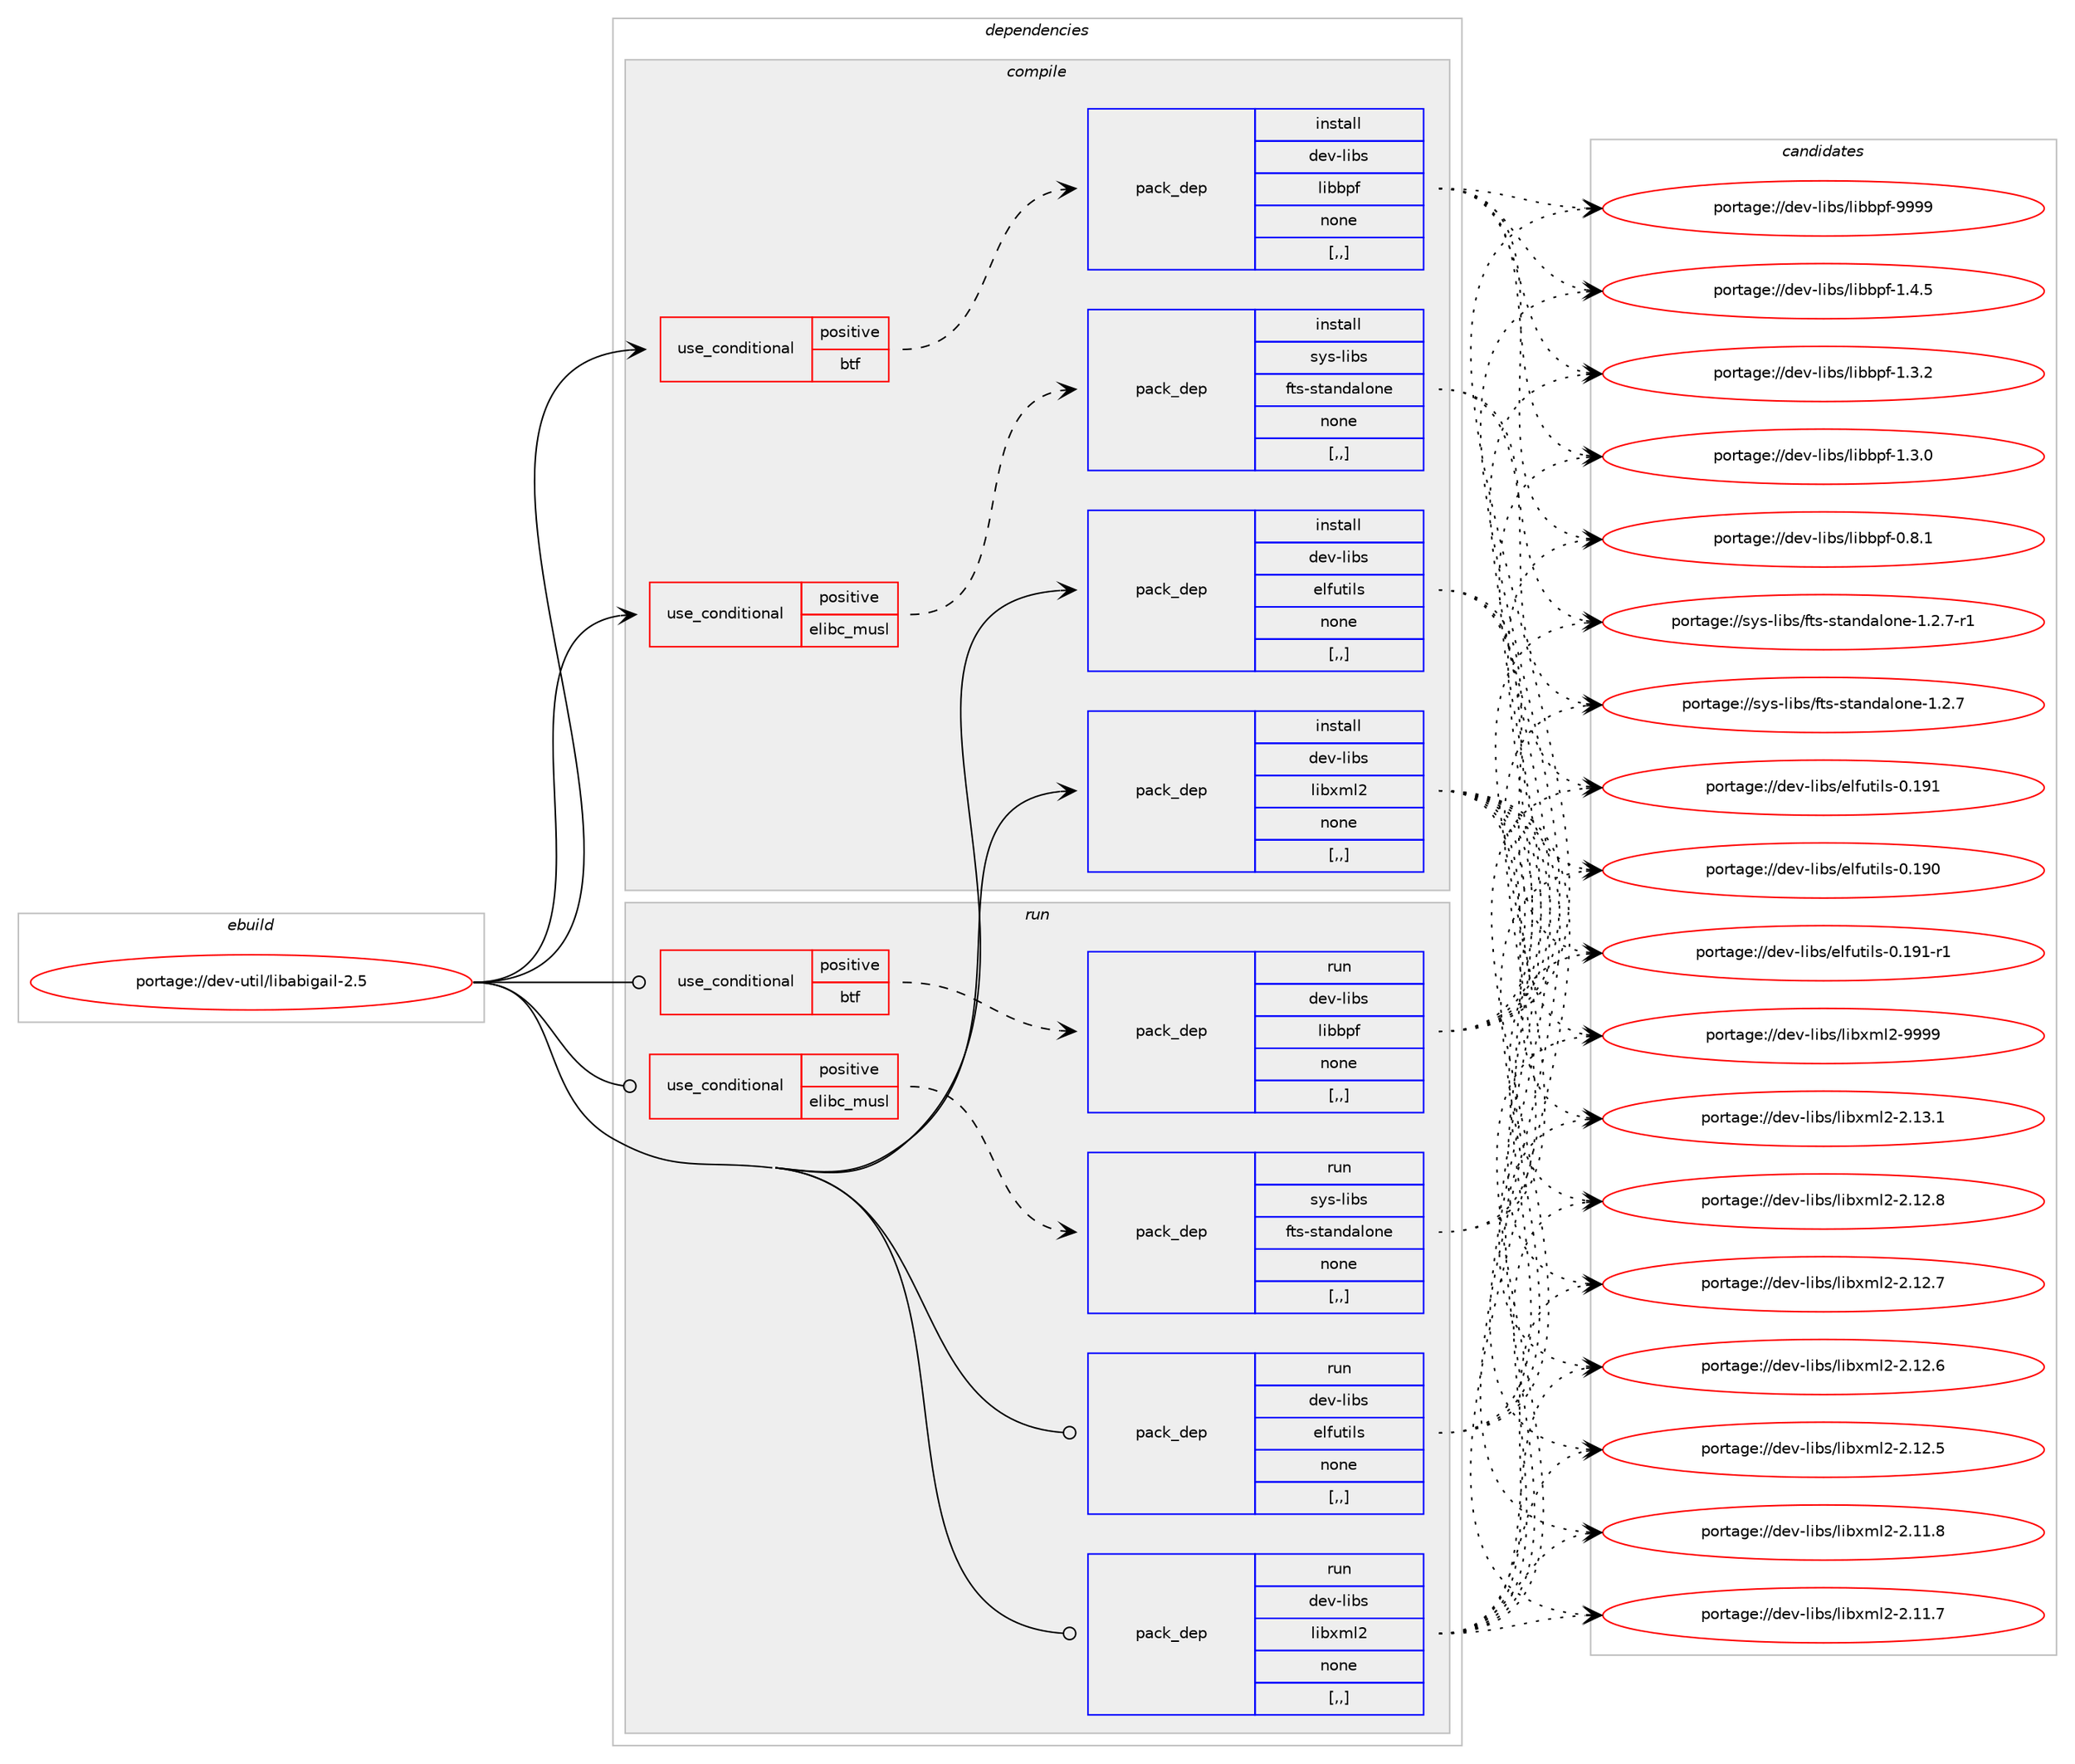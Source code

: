 digraph prolog {

# *************
# Graph options
# *************

newrank=true;
concentrate=true;
compound=true;
graph [rankdir=LR,fontname=Helvetica,fontsize=10,ranksep=1.5];#, ranksep=2.5, nodesep=0.2];
edge  [arrowhead=vee];
node  [fontname=Helvetica,fontsize=10];

# **********
# The ebuild
# **********

subgraph cluster_leftcol {
color=gray;
label=<<i>ebuild</i>>;
id [label="portage://dev-util/libabigail-2.5", color=red, width=4, href="../dev-util/libabigail-2.5.svg"];
}

# ****************
# The dependencies
# ****************

subgraph cluster_midcol {
color=gray;
label=<<i>dependencies</i>>;
subgraph cluster_compile {
fillcolor="#eeeeee";
style=filled;
label=<<i>compile</i>>;
subgraph cond60835 {
dependency216414 [label=<<TABLE BORDER="0" CELLBORDER="1" CELLSPACING="0" CELLPADDING="4"><TR><TD ROWSPAN="3" CELLPADDING="10">use_conditional</TD></TR><TR><TD>positive</TD></TR><TR><TD>btf</TD></TR></TABLE>>, shape=none, color=red];
subgraph pack154146 {
dependency216415 [label=<<TABLE BORDER="0" CELLBORDER="1" CELLSPACING="0" CELLPADDING="4" WIDTH="220"><TR><TD ROWSPAN="6" CELLPADDING="30">pack_dep</TD></TR><TR><TD WIDTH="110">install</TD></TR><TR><TD>dev-libs</TD></TR><TR><TD>libbpf</TD></TR><TR><TD>none</TD></TR><TR><TD>[,,]</TD></TR></TABLE>>, shape=none, color=blue];
}
dependency216414:e -> dependency216415:w [weight=20,style="dashed",arrowhead="vee"];
}
id:e -> dependency216414:w [weight=20,style="solid",arrowhead="vee"];
subgraph cond60836 {
dependency216416 [label=<<TABLE BORDER="0" CELLBORDER="1" CELLSPACING="0" CELLPADDING="4"><TR><TD ROWSPAN="3" CELLPADDING="10">use_conditional</TD></TR><TR><TD>positive</TD></TR><TR><TD>elibc_musl</TD></TR></TABLE>>, shape=none, color=red];
subgraph pack154147 {
dependency216417 [label=<<TABLE BORDER="0" CELLBORDER="1" CELLSPACING="0" CELLPADDING="4" WIDTH="220"><TR><TD ROWSPAN="6" CELLPADDING="30">pack_dep</TD></TR><TR><TD WIDTH="110">install</TD></TR><TR><TD>sys-libs</TD></TR><TR><TD>fts-standalone</TD></TR><TR><TD>none</TD></TR><TR><TD>[,,]</TD></TR></TABLE>>, shape=none, color=blue];
}
dependency216416:e -> dependency216417:w [weight=20,style="dashed",arrowhead="vee"];
}
id:e -> dependency216416:w [weight=20,style="solid",arrowhead="vee"];
subgraph pack154148 {
dependency216418 [label=<<TABLE BORDER="0" CELLBORDER="1" CELLSPACING="0" CELLPADDING="4" WIDTH="220"><TR><TD ROWSPAN="6" CELLPADDING="30">pack_dep</TD></TR><TR><TD WIDTH="110">install</TD></TR><TR><TD>dev-libs</TD></TR><TR><TD>elfutils</TD></TR><TR><TD>none</TD></TR><TR><TD>[,,]</TD></TR></TABLE>>, shape=none, color=blue];
}
id:e -> dependency216418:w [weight=20,style="solid",arrowhead="vee"];
subgraph pack154149 {
dependency216419 [label=<<TABLE BORDER="0" CELLBORDER="1" CELLSPACING="0" CELLPADDING="4" WIDTH="220"><TR><TD ROWSPAN="6" CELLPADDING="30">pack_dep</TD></TR><TR><TD WIDTH="110">install</TD></TR><TR><TD>dev-libs</TD></TR><TR><TD>libxml2</TD></TR><TR><TD>none</TD></TR><TR><TD>[,,]</TD></TR></TABLE>>, shape=none, color=blue];
}
id:e -> dependency216419:w [weight=20,style="solid",arrowhead="vee"];
}
subgraph cluster_compileandrun {
fillcolor="#eeeeee";
style=filled;
label=<<i>compile and run</i>>;
}
subgraph cluster_run {
fillcolor="#eeeeee";
style=filled;
label=<<i>run</i>>;
subgraph cond60837 {
dependency216420 [label=<<TABLE BORDER="0" CELLBORDER="1" CELLSPACING="0" CELLPADDING="4"><TR><TD ROWSPAN="3" CELLPADDING="10">use_conditional</TD></TR><TR><TD>positive</TD></TR><TR><TD>btf</TD></TR></TABLE>>, shape=none, color=red];
subgraph pack154150 {
dependency216421 [label=<<TABLE BORDER="0" CELLBORDER="1" CELLSPACING="0" CELLPADDING="4" WIDTH="220"><TR><TD ROWSPAN="6" CELLPADDING="30">pack_dep</TD></TR><TR><TD WIDTH="110">run</TD></TR><TR><TD>dev-libs</TD></TR><TR><TD>libbpf</TD></TR><TR><TD>none</TD></TR><TR><TD>[,,]</TD></TR></TABLE>>, shape=none, color=blue];
}
dependency216420:e -> dependency216421:w [weight=20,style="dashed",arrowhead="vee"];
}
id:e -> dependency216420:w [weight=20,style="solid",arrowhead="odot"];
subgraph cond60838 {
dependency216422 [label=<<TABLE BORDER="0" CELLBORDER="1" CELLSPACING="0" CELLPADDING="4"><TR><TD ROWSPAN="3" CELLPADDING="10">use_conditional</TD></TR><TR><TD>positive</TD></TR><TR><TD>elibc_musl</TD></TR></TABLE>>, shape=none, color=red];
subgraph pack154151 {
dependency216423 [label=<<TABLE BORDER="0" CELLBORDER="1" CELLSPACING="0" CELLPADDING="4" WIDTH="220"><TR><TD ROWSPAN="6" CELLPADDING="30">pack_dep</TD></TR><TR><TD WIDTH="110">run</TD></TR><TR><TD>sys-libs</TD></TR><TR><TD>fts-standalone</TD></TR><TR><TD>none</TD></TR><TR><TD>[,,]</TD></TR></TABLE>>, shape=none, color=blue];
}
dependency216422:e -> dependency216423:w [weight=20,style="dashed",arrowhead="vee"];
}
id:e -> dependency216422:w [weight=20,style="solid",arrowhead="odot"];
subgraph pack154152 {
dependency216424 [label=<<TABLE BORDER="0" CELLBORDER="1" CELLSPACING="0" CELLPADDING="4" WIDTH="220"><TR><TD ROWSPAN="6" CELLPADDING="30">pack_dep</TD></TR><TR><TD WIDTH="110">run</TD></TR><TR><TD>dev-libs</TD></TR><TR><TD>elfutils</TD></TR><TR><TD>none</TD></TR><TR><TD>[,,]</TD></TR></TABLE>>, shape=none, color=blue];
}
id:e -> dependency216424:w [weight=20,style="solid",arrowhead="odot"];
subgraph pack154153 {
dependency216425 [label=<<TABLE BORDER="0" CELLBORDER="1" CELLSPACING="0" CELLPADDING="4" WIDTH="220"><TR><TD ROWSPAN="6" CELLPADDING="30">pack_dep</TD></TR><TR><TD WIDTH="110">run</TD></TR><TR><TD>dev-libs</TD></TR><TR><TD>libxml2</TD></TR><TR><TD>none</TD></TR><TR><TD>[,,]</TD></TR></TABLE>>, shape=none, color=blue];
}
id:e -> dependency216425:w [weight=20,style="solid",arrowhead="odot"];
}
}

# **************
# The candidates
# **************

subgraph cluster_choices {
rank=same;
color=gray;
label=<<i>candidates</i>>;

subgraph choice154146 {
color=black;
nodesep=1;
choice10010111845108105981154710810598981121024557575757 [label="portage://dev-libs/libbpf-9999", color=red, width=4,href="../dev-libs/libbpf-9999.svg"];
choice1001011184510810598115471081059898112102454946524653 [label="portage://dev-libs/libbpf-1.4.5", color=red, width=4,href="../dev-libs/libbpf-1.4.5.svg"];
choice1001011184510810598115471081059898112102454946514650 [label="portage://dev-libs/libbpf-1.3.2", color=red, width=4,href="../dev-libs/libbpf-1.3.2.svg"];
choice1001011184510810598115471081059898112102454946514648 [label="portage://dev-libs/libbpf-1.3.0", color=red, width=4,href="../dev-libs/libbpf-1.3.0.svg"];
choice1001011184510810598115471081059898112102454846564649 [label="portage://dev-libs/libbpf-0.8.1", color=red, width=4,href="../dev-libs/libbpf-0.8.1.svg"];
dependency216415:e -> choice10010111845108105981154710810598981121024557575757:w [style=dotted,weight="100"];
dependency216415:e -> choice1001011184510810598115471081059898112102454946524653:w [style=dotted,weight="100"];
dependency216415:e -> choice1001011184510810598115471081059898112102454946514650:w [style=dotted,weight="100"];
dependency216415:e -> choice1001011184510810598115471081059898112102454946514648:w [style=dotted,weight="100"];
dependency216415:e -> choice1001011184510810598115471081059898112102454846564649:w [style=dotted,weight="100"];
}
subgraph choice154147 {
color=black;
nodesep=1;
choice1151211154510810598115471021161154511511697110100971081111101014549465046554511449 [label="portage://sys-libs/fts-standalone-1.2.7-r1", color=red, width=4,href="../sys-libs/fts-standalone-1.2.7-r1.svg"];
choice115121115451081059811547102116115451151169711010097108111110101454946504655 [label="portage://sys-libs/fts-standalone-1.2.7", color=red, width=4,href="../sys-libs/fts-standalone-1.2.7.svg"];
dependency216417:e -> choice1151211154510810598115471021161154511511697110100971081111101014549465046554511449:w [style=dotted,weight="100"];
dependency216417:e -> choice115121115451081059811547102116115451151169711010097108111110101454946504655:w [style=dotted,weight="100"];
}
subgraph choice154148 {
color=black;
nodesep=1;
choice1001011184510810598115471011081021171161051081154548464957494511449 [label="portage://dev-libs/elfutils-0.191-r1", color=red, width=4,href="../dev-libs/elfutils-0.191-r1.svg"];
choice100101118451081059811547101108102117116105108115454846495749 [label="portage://dev-libs/elfutils-0.191", color=red, width=4,href="../dev-libs/elfutils-0.191.svg"];
choice100101118451081059811547101108102117116105108115454846495748 [label="portage://dev-libs/elfutils-0.190", color=red, width=4,href="../dev-libs/elfutils-0.190.svg"];
dependency216418:e -> choice1001011184510810598115471011081021171161051081154548464957494511449:w [style=dotted,weight="100"];
dependency216418:e -> choice100101118451081059811547101108102117116105108115454846495749:w [style=dotted,weight="100"];
dependency216418:e -> choice100101118451081059811547101108102117116105108115454846495748:w [style=dotted,weight="100"];
}
subgraph choice154149 {
color=black;
nodesep=1;
choice10010111845108105981154710810598120109108504557575757 [label="portage://dev-libs/libxml2-9999", color=red, width=4,href="../dev-libs/libxml2-9999.svg"];
choice100101118451081059811547108105981201091085045504649514649 [label="portage://dev-libs/libxml2-2.13.1", color=red, width=4,href="../dev-libs/libxml2-2.13.1.svg"];
choice100101118451081059811547108105981201091085045504649504656 [label="portage://dev-libs/libxml2-2.12.8", color=red, width=4,href="../dev-libs/libxml2-2.12.8.svg"];
choice100101118451081059811547108105981201091085045504649504655 [label="portage://dev-libs/libxml2-2.12.7", color=red, width=4,href="../dev-libs/libxml2-2.12.7.svg"];
choice100101118451081059811547108105981201091085045504649504654 [label="portage://dev-libs/libxml2-2.12.6", color=red, width=4,href="../dev-libs/libxml2-2.12.6.svg"];
choice100101118451081059811547108105981201091085045504649504653 [label="portage://dev-libs/libxml2-2.12.5", color=red, width=4,href="../dev-libs/libxml2-2.12.5.svg"];
choice100101118451081059811547108105981201091085045504649494656 [label="portage://dev-libs/libxml2-2.11.8", color=red, width=4,href="../dev-libs/libxml2-2.11.8.svg"];
choice100101118451081059811547108105981201091085045504649494655 [label="portage://dev-libs/libxml2-2.11.7", color=red, width=4,href="../dev-libs/libxml2-2.11.7.svg"];
dependency216419:e -> choice10010111845108105981154710810598120109108504557575757:w [style=dotted,weight="100"];
dependency216419:e -> choice100101118451081059811547108105981201091085045504649514649:w [style=dotted,weight="100"];
dependency216419:e -> choice100101118451081059811547108105981201091085045504649504656:w [style=dotted,weight="100"];
dependency216419:e -> choice100101118451081059811547108105981201091085045504649504655:w [style=dotted,weight="100"];
dependency216419:e -> choice100101118451081059811547108105981201091085045504649504654:w [style=dotted,weight="100"];
dependency216419:e -> choice100101118451081059811547108105981201091085045504649504653:w [style=dotted,weight="100"];
dependency216419:e -> choice100101118451081059811547108105981201091085045504649494656:w [style=dotted,weight="100"];
dependency216419:e -> choice100101118451081059811547108105981201091085045504649494655:w [style=dotted,weight="100"];
}
subgraph choice154150 {
color=black;
nodesep=1;
choice10010111845108105981154710810598981121024557575757 [label="portage://dev-libs/libbpf-9999", color=red, width=4,href="../dev-libs/libbpf-9999.svg"];
choice1001011184510810598115471081059898112102454946524653 [label="portage://dev-libs/libbpf-1.4.5", color=red, width=4,href="../dev-libs/libbpf-1.4.5.svg"];
choice1001011184510810598115471081059898112102454946514650 [label="portage://dev-libs/libbpf-1.3.2", color=red, width=4,href="../dev-libs/libbpf-1.3.2.svg"];
choice1001011184510810598115471081059898112102454946514648 [label="portage://dev-libs/libbpf-1.3.0", color=red, width=4,href="../dev-libs/libbpf-1.3.0.svg"];
choice1001011184510810598115471081059898112102454846564649 [label="portage://dev-libs/libbpf-0.8.1", color=red, width=4,href="../dev-libs/libbpf-0.8.1.svg"];
dependency216421:e -> choice10010111845108105981154710810598981121024557575757:w [style=dotted,weight="100"];
dependency216421:e -> choice1001011184510810598115471081059898112102454946524653:w [style=dotted,weight="100"];
dependency216421:e -> choice1001011184510810598115471081059898112102454946514650:w [style=dotted,weight="100"];
dependency216421:e -> choice1001011184510810598115471081059898112102454946514648:w [style=dotted,weight="100"];
dependency216421:e -> choice1001011184510810598115471081059898112102454846564649:w [style=dotted,weight="100"];
}
subgraph choice154151 {
color=black;
nodesep=1;
choice1151211154510810598115471021161154511511697110100971081111101014549465046554511449 [label="portage://sys-libs/fts-standalone-1.2.7-r1", color=red, width=4,href="../sys-libs/fts-standalone-1.2.7-r1.svg"];
choice115121115451081059811547102116115451151169711010097108111110101454946504655 [label="portage://sys-libs/fts-standalone-1.2.7", color=red, width=4,href="../sys-libs/fts-standalone-1.2.7.svg"];
dependency216423:e -> choice1151211154510810598115471021161154511511697110100971081111101014549465046554511449:w [style=dotted,weight="100"];
dependency216423:e -> choice115121115451081059811547102116115451151169711010097108111110101454946504655:w [style=dotted,weight="100"];
}
subgraph choice154152 {
color=black;
nodesep=1;
choice1001011184510810598115471011081021171161051081154548464957494511449 [label="portage://dev-libs/elfutils-0.191-r1", color=red, width=4,href="../dev-libs/elfutils-0.191-r1.svg"];
choice100101118451081059811547101108102117116105108115454846495749 [label="portage://dev-libs/elfutils-0.191", color=red, width=4,href="../dev-libs/elfutils-0.191.svg"];
choice100101118451081059811547101108102117116105108115454846495748 [label="portage://dev-libs/elfutils-0.190", color=red, width=4,href="../dev-libs/elfutils-0.190.svg"];
dependency216424:e -> choice1001011184510810598115471011081021171161051081154548464957494511449:w [style=dotted,weight="100"];
dependency216424:e -> choice100101118451081059811547101108102117116105108115454846495749:w [style=dotted,weight="100"];
dependency216424:e -> choice100101118451081059811547101108102117116105108115454846495748:w [style=dotted,weight="100"];
}
subgraph choice154153 {
color=black;
nodesep=1;
choice10010111845108105981154710810598120109108504557575757 [label="portage://dev-libs/libxml2-9999", color=red, width=4,href="../dev-libs/libxml2-9999.svg"];
choice100101118451081059811547108105981201091085045504649514649 [label="portage://dev-libs/libxml2-2.13.1", color=red, width=4,href="../dev-libs/libxml2-2.13.1.svg"];
choice100101118451081059811547108105981201091085045504649504656 [label="portage://dev-libs/libxml2-2.12.8", color=red, width=4,href="../dev-libs/libxml2-2.12.8.svg"];
choice100101118451081059811547108105981201091085045504649504655 [label="portage://dev-libs/libxml2-2.12.7", color=red, width=4,href="../dev-libs/libxml2-2.12.7.svg"];
choice100101118451081059811547108105981201091085045504649504654 [label="portage://dev-libs/libxml2-2.12.6", color=red, width=4,href="../dev-libs/libxml2-2.12.6.svg"];
choice100101118451081059811547108105981201091085045504649504653 [label="portage://dev-libs/libxml2-2.12.5", color=red, width=4,href="../dev-libs/libxml2-2.12.5.svg"];
choice100101118451081059811547108105981201091085045504649494656 [label="portage://dev-libs/libxml2-2.11.8", color=red, width=4,href="../dev-libs/libxml2-2.11.8.svg"];
choice100101118451081059811547108105981201091085045504649494655 [label="portage://dev-libs/libxml2-2.11.7", color=red, width=4,href="../dev-libs/libxml2-2.11.7.svg"];
dependency216425:e -> choice10010111845108105981154710810598120109108504557575757:w [style=dotted,weight="100"];
dependency216425:e -> choice100101118451081059811547108105981201091085045504649514649:w [style=dotted,weight="100"];
dependency216425:e -> choice100101118451081059811547108105981201091085045504649504656:w [style=dotted,weight="100"];
dependency216425:e -> choice100101118451081059811547108105981201091085045504649504655:w [style=dotted,weight="100"];
dependency216425:e -> choice100101118451081059811547108105981201091085045504649504654:w [style=dotted,weight="100"];
dependency216425:e -> choice100101118451081059811547108105981201091085045504649504653:w [style=dotted,weight="100"];
dependency216425:e -> choice100101118451081059811547108105981201091085045504649494656:w [style=dotted,weight="100"];
dependency216425:e -> choice100101118451081059811547108105981201091085045504649494655:w [style=dotted,weight="100"];
}
}

}
